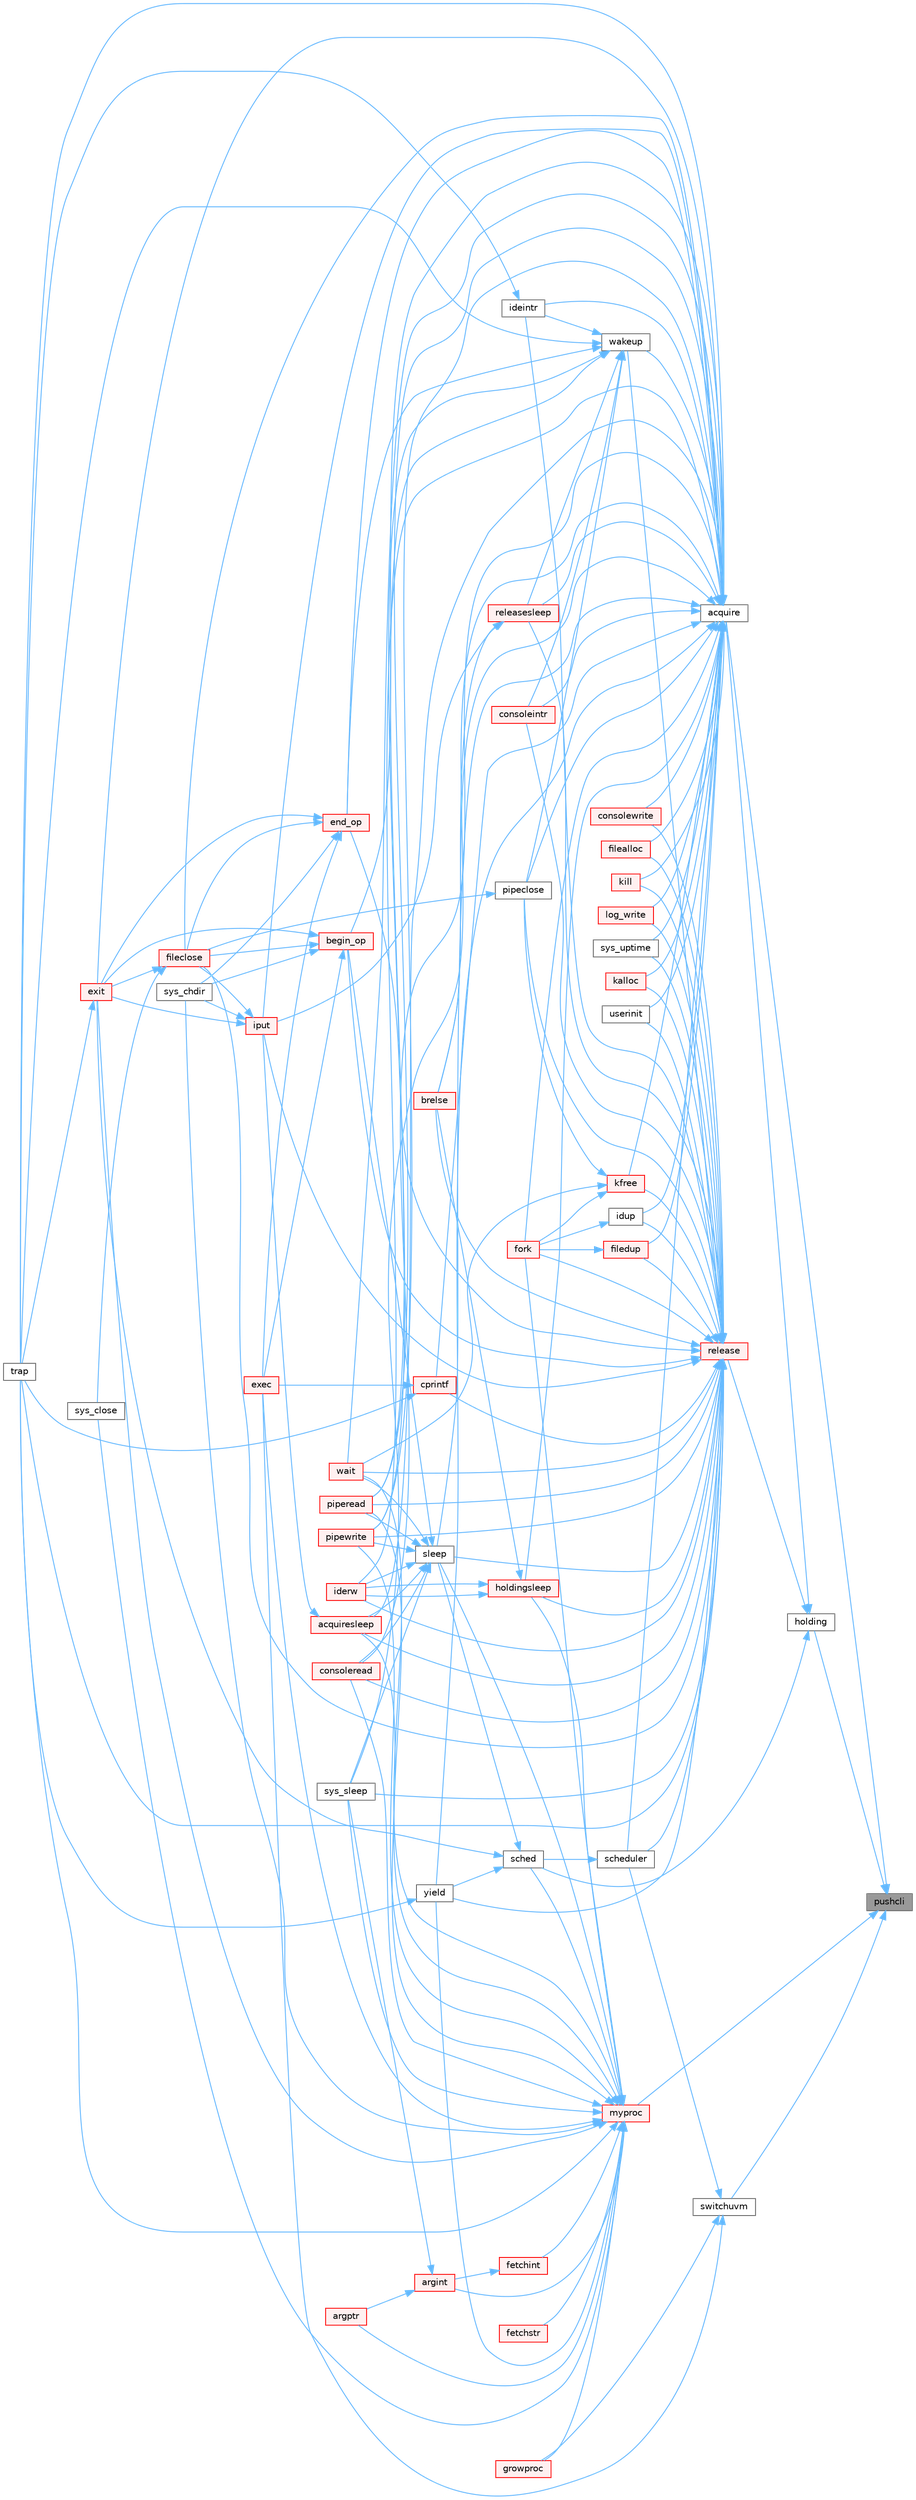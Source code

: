 digraph "pushcli"
{
 // LATEX_PDF_SIZE
  bgcolor="transparent";
  edge [fontname=Helvetica,fontsize=10,labelfontname=Helvetica,labelfontsize=10];
  node [fontname=Helvetica,fontsize=10,shape=box,height=0.2,width=0.4];
  rankdir="RL";
  Node1 [id="Node000001",label="pushcli",height=0.2,width=0.4,color="gray40", fillcolor="grey60", style="filled", fontcolor="black",tooltip=" "];
  Node1 -> Node2 [id="edge1_Node000001_Node000002",dir="back",color="steelblue1",style="solid",tooltip=" "];
  Node2 [id="Node000002",label="acquire",height=0.2,width=0.4,color="grey40", fillcolor="white", style="filled",URL="$d3/d2d/spinlock_8c.html#aed377f16a085b00de3a4b32392adbdfb",tooltip=" "];
  Node2 -> Node3 [id="edge2_Node000002_Node000003",dir="back",color="steelblue1",style="solid",tooltip=" "];
  Node3 [id="Node000003",label="acquiresleep",height=0.2,width=0.4,color="red", fillcolor="#FFF0F0", style="filled",URL="$d8/dd1/sleeplock_8c.html#aaad2d7a86d4859982dd9a132f5128ff2",tooltip=" "];
  Node3 -> Node20 [id="edge3_Node000003_Node000020",dir="back",color="steelblue1",style="solid",tooltip=" "];
  Node20 [id="Node000020",label="iput",height=0.2,width=0.4,color="red", fillcolor="#FFF0F0", style="filled",URL="$d2/d5a/fs_8c.html#ab3c447f135c68e4c3c1f8d5866f6e77b",tooltip=" "];
  Node20 -> Node22 [id="edge4_Node000020_Node000022",dir="back",color="steelblue1",style="solid",tooltip=" "];
  Node22 [id="Node000022",label="exit",height=0.2,width=0.4,color="red", fillcolor="#FFF0F0", style="filled",URL="$d3/dda/proc_8c.html#aaf98ef7cdde3a0dfb2e49919de3298b1",tooltip=" "];
  Node22 -> Node31 [id="edge5_Node000022_Node000031",dir="back",color="steelblue1",style="solid",tooltip=" "];
  Node31 [id="Node000031",label="trap",height=0.2,width=0.4,color="grey40", fillcolor="white", style="filled",URL="$dc/d6f/trap_8c.html#a372d166e36c086c91e5f5d81e5fead3a",tooltip=" "];
  Node20 -> Node34 [id="edge6_Node000020_Node000034",dir="back",color="steelblue1",style="solid",tooltip=" "];
  Node34 [id="Node000034",label="fileclose",height=0.2,width=0.4,color="red", fillcolor="#FFF0F0", style="filled",URL="$d6/d13/file_8c.html#ae557c81ab89c24219146144bb6adaa2c",tooltip=" "];
  Node34 -> Node22 [id="edge7_Node000034_Node000022",dir="back",color="steelblue1",style="solid",tooltip=" "];
  Node34 -> Node37 [id="edge8_Node000034_Node000037",dir="back",color="steelblue1",style="solid",tooltip=" "];
  Node37 [id="Node000037",label="sys_close",height=0.2,width=0.4,color="grey40", fillcolor="white", style="filled",URL="$d1/d14/sysfile_8c.html#a32945488fd39bc405757177b37cd2250",tooltip=" "];
  Node20 -> Node16 [id="edge9_Node000020_Node000016",dir="back",color="steelblue1",style="solid",tooltip=" "];
  Node16 [id="Node000016",label="sys_chdir",height=0.2,width=0.4,color="grey40", fillcolor="white", style="filled",URL="$d1/d14/sysfile_8c.html#ad1c5f8693cb35b9605fee09eebdda640",tooltip=" "];
  Node2 -> Node41 [id="edge10_Node000002_Node000041",dir="back",color="steelblue1",style="solid",tooltip=" "];
  Node41 [id="Node000041",label="begin_op",height=0.2,width=0.4,color="red", fillcolor="#FFF0F0", style="filled",URL="$d7/df8/log_8c.html#ac96aa31ffc0500e749c62c4d377c21c9",tooltip=" "];
  Node41 -> Node8 [id="edge11_Node000041_Node000008",dir="back",color="steelblue1",style="solid",tooltip=" "];
  Node8 [id="Node000008",label="exec",height=0.2,width=0.4,color="red", fillcolor="#FFF0F0", style="filled",URL="$df/dc9/exec_8c.html#ace32454ed0d37834dcb1cb4f8b727e6e",tooltip=" "];
  Node41 -> Node22 [id="edge12_Node000041_Node000022",dir="back",color="steelblue1",style="solid",tooltip=" "];
  Node41 -> Node34 [id="edge13_Node000041_Node000034",dir="back",color="steelblue1",style="solid",tooltip=" "];
  Node41 -> Node16 [id="edge14_Node000041_Node000016",dir="back",color="steelblue1",style="solid",tooltip=" "];
  Node2 -> Node42 [id="edge15_Node000002_Node000042",dir="back",color="steelblue1",style="solid",tooltip=" "];
  Node42 [id="Node000042",label="brelse",height=0.2,width=0.4,color="red", fillcolor="#FFF0F0", style="filled",URL="$dc/de6/bio_8c.html#ab5335aeb503731104314321a78a6d727",tooltip=" "];
  Node2 -> Node53 [id="edge16_Node000002_Node000053",dir="back",color="steelblue1",style="solid",tooltip=" "];
  Node53 [id="Node000053",label="consoleintr",height=0.2,width=0.4,color="red", fillcolor="#FFF0F0", style="filled",URL="$d0/d56/console_8c.html#aad3d6ca39f23bb6d2686d2967e415193",tooltip=" "];
  Node2 -> Node5 [id="edge17_Node000002_Node000005",dir="back",color="steelblue1",style="solid",tooltip=" "];
  Node5 [id="Node000005",label="consoleread",height=0.2,width=0.4,color="red", fillcolor="#FFF0F0", style="filled",URL="$d0/d56/console_8c.html#a28ac85a90987662e306ca8efbfe16074",tooltip=" "];
  Node2 -> Node7 [id="edge18_Node000002_Node000007",dir="back",color="steelblue1",style="solid",tooltip=" "];
  Node7 [id="Node000007",label="consolewrite",height=0.2,width=0.4,color="red", fillcolor="#FFF0F0", style="filled",URL="$d0/d56/console_8c.html#a6af7eb39268127d389792cec37785666",tooltip=" "];
  Node2 -> Node56 [id="edge19_Node000002_Node000056",dir="back",color="steelblue1",style="solid",tooltip=" "];
  Node56 [id="Node000056",label="cprintf",height=0.2,width=0.4,color="red", fillcolor="#FFF0F0", style="filled",URL="$d0/d56/console_8c.html#a90f0742d846503e4ed1804f1df421ec6",tooltip=" "];
  Node56 -> Node8 [id="edge20_Node000056_Node000008",dir="back",color="steelblue1",style="solid",tooltip=" "];
  Node56 -> Node31 [id="edge21_Node000056_Node000031",dir="back",color="steelblue1",style="solid",tooltip=" "];
  Node2 -> Node74 [id="edge22_Node000002_Node000074",dir="back",color="steelblue1",style="solid",tooltip=" "];
  Node74 [id="Node000074",label="end_op",height=0.2,width=0.4,color="red", fillcolor="#FFF0F0", style="filled",URL="$d7/df8/log_8c.html#ac0f12be0ca0de555e60b27b06a57a65b",tooltip=" "];
  Node74 -> Node8 [id="edge23_Node000074_Node000008",dir="back",color="steelblue1",style="solid",tooltip=" "];
  Node74 -> Node22 [id="edge24_Node000074_Node000022",dir="back",color="steelblue1",style="solid",tooltip=" "];
  Node74 -> Node34 [id="edge25_Node000074_Node000034",dir="back",color="steelblue1",style="solid",tooltip=" "];
  Node74 -> Node16 [id="edge26_Node000074_Node000016",dir="back",color="steelblue1",style="solid",tooltip=" "];
  Node2 -> Node22 [id="edge27_Node000002_Node000022",dir="back",color="steelblue1",style="solid",tooltip=" "];
  Node2 -> Node93 [id="edge28_Node000002_Node000093",dir="back",color="steelblue1",style="solid",tooltip=" "];
  Node93 [id="Node000093",label="filealloc",height=0.2,width=0.4,color="red", fillcolor="#FFF0F0", style="filled",URL="$d6/d13/file_8c.html#ac56b15561658d0e74ce1c53309b8f97d",tooltip=" "];
  Node2 -> Node34 [id="edge29_Node000002_Node000034",dir="back",color="steelblue1",style="solid",tooltip=" "];
  Node2 -> Node75 [id="edge30_Node000002_Node000075",dir="back",color="steelblue1",style="solid",tooltip=" "];
  Node75 [id="Node000075",label="filedup",height=0.2,width=0.4,color="red", fillcolor="#FFF0F0", style="filled",URL="$d6/d13/file_8c.html#a9ef0346d08d8ed79ce2a9c03f9a4b4b2",tooltip=" "];
  Node75 -> Node65 [id="edge31_Node000075_Node000065",dir="back",color="steelblue1",style="solid",tooltip=" "];
  Node65 [id="Node000065",label="fork",height=0.2,width=0.4,color="red", fillcolor="#FFF0F0", style="filled",URL="$d3/dda/proc_8c.html#acd2e1ded4bb6fce4500438bf928330f4",tooltip=" "];
  Node2 -> Node65 [id="edge32_Node000002_Node000065",dir="back",color="steelblue1",style="solid",tooltip=" "];
  Node2 -> Node94 [id="edge33_Node000002_Node000094",dir="back",color="steelblue1",style="solid",tooltip=" "];
  Node94 [id="Node000094",label="holdingsleep",height=0.2,width=0.4,color="red", fillcolor="#FFF0F0", style="filled",URL="$d8/dd1/sleeplock_8c.html#a6fdbe54cbecd8fc67d74793b27adcf05",tooltip=" "];
  Node94 -> Node42 [id="edge34_Node000094_Node000042",dir="back",color="steelblue1",style="solid",tooltip=" "];
  Node94 -> Node77 [id="edge35_Node000094_Node000077",dir="back",color="steelblue1",style="solid",tooltip=" "];
  Node77 [id="Node000077",label="iderw",height=0.2,width=0.4,color="red", fillcolor="#FFF0F0", style="filled",URL="$da/d9b/memide_8c.html#a7f36b008f02088c86f76e98e05b55af5",tooltip=" "];
  Node94 -> Node77 [id="edge36_Node000094_Node000077",dir="back",color="steelblue1",style="solid",tooltip=" "];
  Node2 -> Node95 [id="edge37_Node000002_Node000095",dir="back",color="steelblue1",style="solid",tooltip=" "];
  Node95 [id="Node000095",label="ideintr",height=0.2,width=0.4,color="grey40", fillcolor="white", style="filled",URL="$da/d9b/memide_8c.html#a709693afdb9b89d848e684e7acde1f8f",tooltip=" "];
  Node95 -> Node31 [id="edge38_Node000095_Node000031",dir="back",color="steelblue1",style="solid",tooltip=" "];
  Node2 -> Node77 [id="edge39_Node000002_Node000077",dir="back",color="steelblue1",style="solid",tooltip=" "];
  Node2 -> Node96 [id="edge40_Node000002_Node000096",dir="back",color="steelblue1",style="solid",tooltip=" "];
  Node96 [id="Node000096",label="idup",height=0.2,width=0.4,color="grey40", fillcolor="white", style="filled",URL="$d2/d5a/fs_8c.html#a24a91383ab80b4b8a1ef1f4df896035c",tooltip=" "];
  Node96 -> Node65 [id="edge41_Node000096_Node000065",dir="back",color="steelblue1",style="solid",tooltip=" "];
  Node2 -> Node20 [id="edge42_Node000002_Node000020",dir="back",color="steelblue1",style="solid",tooltip=" "];
  Node2 -> Node97 [id="edge43_Node000002_Node000097",dir="back",color="steelblue1",style="solid",tooltip=" "];
  Node97 [id="Node000097",label="kalloc",height=0.2,width=0.4,color="red", fillcolor="#FFF0F0", style="filled",URL="$d4/def/kalloc_8c.html#a5e965f6365c721b5b23c12d16d45c3dc",tooltip=" "];
  Node2 -> Node81 [id="edge44_Node000002_Node000081",dir="back",color="steelblue1",style="solid",tooltip=" "];
  Node81 [id="Node000081",label="kfree",height=0.2,width=0.4,color="red", fillcolor="#FFF0F0", style="filled",URL="$d4/def/kalloc_8c.html#aced59ecf8411235f6dffc065236711a5",tooltip=" "];
  Node81 -> Node65 [id="edge45_Node000081_Node000065",dir="back",color="steelblue1",style="solid",tooltip=" "];
  Node81 -> Node85 [id="edge46_Node000081_Node000085",dir="back",color="steelblue1",style="solid",tooltip=" "];
  Node85 [id="Node000085",label="pipeclose",height=0.2,width=0.4,color="grey40", fillcolor="white", style="filled",URL="$d1/d47/pipe_8c.html#a48642f54734698f6f881ee07723292cb",tooltip=" "];
  Node85 -> Node34 [id="edge47_Node000085_Node000034",dir="back",color="steelblue1",style="solid",tooltip=" "];
  Node81 -> Node72 [id="edge48_Node000081_Node000072",dir="back",color="steelblue1",style="solid",tooltip=" "];
  Node72 [id="Node000072",label="wait",height=0.2,width=0.4,color="red", fillcolor="#FFF0F0", style="filled",URL="$d3/dda/proc_8c.html#af6f31822f7e737b4e414bdac1ccb59a4",tooltip=" "];
  Node2 -> Node98 [id="edge49_Node000002_Node000098",dir="back",color="steelblue1",style="solid",tooltip=" "];
  Node98 [id="Node000098",label="kill",height=0.2,width=0.4,color="red", fillcolor="#FFF0F0", style="filled",URL="$d3/dda/proc_8c.html#a650cf0caaaa8b75f653c1c92818d03a4",tooltip=" "];
  Node2 -> Node86 [id="edge50_Node000002_Node000086",dir="back",color="steelblue1",style="solid",tooltip=" "];
  Node86 [id="Node000086",label="log_write",height=0.2,width=0.4,color="red", fillcolor="#FFF0F0", style="filled",URL="$d7/df8/log_8c.html#a7eacb0fbebe5ce4c7d3ddea15908b13d",tooltip=" "];
  Node2 -> Node85 [id="edge51_Node000002_Node000085",dir="back",color="steelblue1",style="solid",tooltip=" "];
  Node2 -> Node100 [id="edge52_Node000002_Node000100",dir="back",color="steelblue1",style="solid",tooltip=" "];
  Node100 [id="Node000100",label="piperead",height=0.2,width=0.4,color="red", fillcolor="#FFF0F0", style="filled",URL="$d1/d47/pipe_8c.html#ad4cce6144039b615d139f8660c60293a",tooltip=" "];
  Node2 -> Node101 [id="edge53_Node000002_Node000101",dir="back",color="steelblue1",style="solid",tooltip=" "];
  Node101 [id="Node000101",label="pipewrite",height=0.2,width=0.4,color="red", fillcolor="#FFF0F0", style="filled",URL="$d1/d47/pipe_8c.html#acfca0fab7d2c0c0dcc56359c8febe14a",tooltip=" "];
  Node2 -> Node102 [id="edge54_Node000002_Node000102",dir="back",color="steelblue1",style="solid",tooltip=" "];
  Node102 [id="Node000102",label="releasesleep",height=0.2,width=0.4,color="red", fillcolor="#FFF0F0", style="filled",URL="$d8/dd1/sleeplock_8c.html#aa997067c2c9bfef15af6fa0a10c20f4a",tooltip=" "];
  Node102 -> Node42 [id="edge55_Node000102_Node000042",dir="back",color="steelblue1",style="solid",tooltip=" "];
  Node102 -> Node20 [id="edge56_Node000102_Node000020",dir="back",color="steelblue1",style="solid",tooltip=" "];
  Node2 -> Node103 [id="edge57_Node000002_Node000103",dir="back",color="steelblue1",style="solid",tooltip=" "];
  Node103 [id="Node000103",label="scheduler",height=0.2,width=0.4,color="grey40", fillcolor="white", style="filled",URL="$d3/dda/proc_8c.html#a9fa00b0be5d3c4781048861e2506eb63",tooltip=" "];
  Node103 -> Node104 [id="edge58_Node000103_Node000104",dir="back",color="steelblue1",style="solid",tooltip=" "];
  Node104 [id="Node000104",label="sched",height=0.2,width=0.4,color="grey40", fillcolor="white", style="filled",URL="$d3/dda/proc_8c.html#ad788da91743c333b5bed7c4a0dd12365",tooltip=" "];
  Node104 -> Node22 [id="edge59_Node000104_Node000022",dir="back",color="steelblue1",style="solid",tooltip=" "];
  Node104 -> Node105 [id="edge60_Node000104_Node000105",dir="back",color="steelblue1",style="solid",tooltip=" "];
  Node105 [id="Node000105",label="sleep",height=0.2,width=0.4,color="grey40", fillcolor="white", style="filled",URL="$d3/dda/proc_8c.html#ae70cc0370342e46f6db3bec367232457",tooltip=" "];
  Node105 -> Node3 [id="edge61_Node000105_Node000003",dir="back",color="steelblue1",style="solid",tooltip=" "];
  Node105 -> Node41 [id="edge62_Node000105_Node000041",dir="back",color="steelblue1",style="solid",tooltip=" "];
  Node105 -> Node5 [id="edge63_Node000105_Node000005",dir="back",color="steelblue1",style="solid",tooltip=" "];
  Node105 -> Node77 [id="edge64_Node000105_Node000077",dir="back",color="steelblue1",style="solid",tooltip=" "];
  Node105 -> Node100 [id="edge65_Node000105_Node000100",dir="back",color="steelblue1",style="solid",tooltip=" "];
  Node105 -> Node101 [id="edge66_Node000105_Node000101",dir="back",color="steelblue1",style="solid",tooltip=" "];
  Node105 -> Node106 [id="edge67_Node000105_Node000106",dir="back",color="steelblue1",style="solid",tooltip=" "];
  Node106 [id="Node000106",label="sys_sleep",height=0.2,width=0.4,color="grey40", fillcolor="white", style="filled",URL="$dd/d35/sysproc_8c.html#a59778ec9bfa6b6f2100b43fbba000573",tooltip=" "];
  Node105 -> Node72 [id="edge68_Node000105_Node000072",dir="back",color="steelblue1",style="solid",tooltip=" "];
  Node104 -> Node107 [id="edge69_Node000104_Node000107",dir="back",color="steelblue1",style="solid",tooltip=" "];
  Node107 [id="Node000107",label="yield",height=0.2,width=0.4,color="grey40", fillcolor="white", style="filled",URL="$d3/dda/proc_8c.html#a7cb51f5c2b5cad3766f19eb69c92793b",tooltip=" "];
  Node107 -> Node31 [id="edge70_Node000107_Node000031",dir="back",color="steelblue1",style="solid",tooltip=" "];
  Node2 -> Node105 [id="edge71_Node000002_Node000105",dir="back",color="steelblue1",style="solid",tooltip=" "];
  Node2 -> Node106 [id="edge72_Node000002_Node000106",dir="back",color="steelblue1",style="solid",tooltip=" "];
  Node2 -> Node108 [id="edge73_Node000002_Node000108",dir="back",color="steelblue1",style="solid",tooltip=" "];
  Node108 [id="Node000108",label="sys_uptime",height=0.2,width=0.4,color="grey40", fillcolor="white", style="filled",URL="$dd/d35/sysproc_8c.html#aaf8553903ba8f2776247679d4db0d121",tooltip=" "];
  Node2 -> Node31 [id="edge74_Node000002_Node000031",dir="back",color="steelblue1",style="solid",tooltip=" "];
  Node2 -> Node71 [id="edge75_Node000002_Node000071",dir="back",color="steelblue1",style="solid",tooltip=" "];
  Node71 [id="Node000071",label="userinit",height=0.2,width=0.4,color="grey40", fillcolor="white", style="filled",URL="$d3/dda/proc_8c.html#a81c8a6a0cae413bc81aa223f7f7b7205",tooltip=" "];
  Node2 -> Node72 [id="edge76_Node000002_Node000072",dir="back",color="steelblue1",style="solid",tooltip=" "];
  Node2 -> Node109 [id="edge77_Node000002_Node000109",dir="back",color="steelblue1",style="solid",tooltip=" "];
  Node109 [id="Node000109",label="wakeup",height=0.2,width=0.4,color="grey40", fillcolor="white", style="filled",URL="$d3/dda/proc_8c.html#a4a34d9f03e436cfa09b88f735f6ee952",tooltip=" "];
  Node109 -> Node53 [id="edge78_Node000109_Node000053",dir="back",color="steelblue1",style="solid",tooltip=" "];
  Node109 -> Node74 [id="edge79_Node000109_Node000074",dir="back",color="steelblue1",style="solid",tooltip=" "];
  Node109 -> Node95 [id="edge80_Node000109_Node000095",dir="back",color="steelblue1",style="solid",tooltip=" "];
  Node109 -> Node85 [id="edge81_Node000109_Node000085",dir="back",color="steelblue1",style="solid",tooltip=" "];
  Node109 -> Node100 [id="edge82_Node000109_Node000100",dir="back",color="steelblue1",style="solid",tooltip=" "];
  Node109 -> Node101 [id="edge83_Node000109_Node000101",dir="back",color="steelblue1",style="solid",tooltip=" "];
  Node109 -> Node102 [id="edge84_Node000109_Node000102",dir="back",color="steelblue1",style="solid",tooltip=" "];
  Node109 -> Node31 [id="edge85_Node000109_Node000031",dir="back",color="steelblue1",style="solid",tooltip=" "];
  Node2 -> Node107 [id="edge86_Node000002_Node000107",dir="back",color="steelblue1",style="solid",tooltip=" "];
  Node1 -> Node91 [id="edge87_Node000001_Node000091",dir="back",color="steelblue1",style="solid",tooltip=" "];
  Node91 [id="Node000091",label="holding",height=0.2,width=0.4,color="grey40", fillcolor="white", style="filled",URL="$d3/d2d/spinlock_8c.html#aea48df3e5cfb903179ad3dc78ab502d9",tooltip=" "];
  Node91 -> Node2 [id="edge88_Node000091_Node000002",dir="back",color="steelblue1",style="solid",tooltip=" "];
  Node91 -> Node92 [id="edge89_Node000091_Node000092",dir="back",color="steelblue1",style="solid",tooltip=" "];
  Node92 [id="Node000092",label="release",height=0.2,width=0.4,color="red", fillcolor="#FFF0F0", style="filled",URL="$d3/d2d/spinlock_8c.html#a1cee376aa9a00e754bf5481cd5f3d97b",tooltip=" "];
  Node92 -> Node3 [id="edge90_Node000092_Node000003",dir="back",color="steelblue1",style="solid",tooltip=" "];
  Node92 -> Node41 [id="edge91_Node000092_Node000041",dir="back",color="steelblue1",style="solid",tooltip=" "];
  Node92 -> Node42 [id="edge92_Node000092_Node000042",dir="back",color="steelblue1",style="solid",tooltip=" "];
  Node92 -> Node53 [id="edge93_Node000092_Node000053",dir="back",color="steelblue1",style="solid",tooltip=" "];
  Node92 -> Node5 [id="edge94_Node000092_Node000005",dir="back",color="steelblue1",style="solid",tooltip=" "];
  Node92 -> Node7 [id="edge95_Node000092_Node000007",dir="back",color="steelblue1",style="solid",tooltip=" "];
  Node92 -> Node56 [id="edge96_Node000092_Node000056",dir="back",color="steelblue1",style="solid",tooltip=" "];
  Node92 -> Node74 [id="edge97_Node000092_Node000074",dir="back",color="steelblue1",style="solid",tooltip=" "];
  Node92 -> Node93 [id="edge98_Node000092_Node000093",dir="back",color="steelblue1",style="solid",tooltip=" "];
  Node92 -> Node34 [id="edge99_Node000092_Node000034",dir="back",color="steelblue1",style="solid",tooltip=" "];
  Node92 -> Node75 [id="edge100_Node000092_Node000075",dir="back",color="steelblue1",style="solid",tooltip=" "];
  Node92 -> Node65 [id="edge101_Node000092_Node000065",dir="back",color="steelblue1",style="solid",tooltip=" "];
  Node92 -> Node94 [id="edge102_Node000092_Node000094",dir="back",color="steelblue1",style="solid",tooltip=" "];
  Node92 -> Node95 [id="edge103_Node000092_Node000095",dir="back",color="steelblue1",style="solid",tooltip=" "];
  Node92 -> Node77 [id="edge104_Node000092_Node000077",dir="back",color="steelblue1",style="solid",tooltip=" "];
  Node92 -> Node96 [id="edge105_Node000092_Node000096",dir="back",color="steelblue1",style="solid",tooltip=" "];
  Node92 -> Node20 [id="edge106_Node000092_Node000020",dir="back",color="steelblue1",style="solid",tooltip=" "];
  Node92 -> Node97 [id="edge107_Node000092_Node000097",dir="back",color="steelblue1",style="solid",tooltip=" "];
  Node92 -> Node81 [id="edge108_Node000092_Node000081",dir="back",color="steelblue1",style="solid",tooltip=" "];
  Node92 -> Node98 [id="edge109_Node000092_Node000098",dir="back",color="steelblue1",style="solid",tooltip=" "];
  Node92 -> Node86 [id="edge110_Node000092_Node000086",dir="back",color="steelblue1",style="solid",tooltip=" "];
  Node92 -> Node85 [id="edge111_Node000092_Node000085",dir="back",color="steelblue1",style="solid",tooltip=" "];
  Node92 -> Node100 [id="edge112_Node000092_Node000100",dir="back",color="steelblue1",style="solid",tooltip=" "];
  Node92 -> Node101 [id="edge113_Node000092_Node000101",dir="back",color="steelblue1",style="solid",tooltip=" "];
  Node92 -> Node102 [id="edge114_Node000092_Node000102",dir="back",color="steelblue1",style="solid",tooltip=" "];
  Node92 -> Node103 [id="edge115_Node000092_Node000103",dir="back",color="steelblue1",style="solid",tooltip=" "];
  Node92 -> Node105 [id="edge116_Node000092_Node000105",dir="back",color="steelblue1",style="solid",tooltip=" "];
  Node92 -> Node106 [id="edge117_Node000092_Node000106",dir="back",color="steelblue1",style="solid",tooltip=" "];
  Node92 -> Node108 [id="edge118_Node000092_Node000108",dir="back",color="steelblue1",style="solid",tooltip=" "];
  Node92 -> Node31 [id="edge119_Node000092_Node000031",dir="back",color="steelblue1",style="solid",tooltip=" "];
  Node92 -> Node71 [id="edge120_Node000092_Node000071",dir="back",color="steelblue1",style="solid",tooltip=" "];
  Node92 -> Node72 [id="edge121_Node000092_Node000072",dir="back",color="steelblue1",style="solid",tooltip=" "];
  Node92 -> Node109 [id="edge122_Node000092_Node000109",dir="back",color="steelblue1",style="solid",tooltip=" "];
  Node92 -> Node107 [id="edge123_Node000092_Node000107",dir="back",color="steelblue1",style="solid",tooltip=" "];
  Node91 -> Node104 [id="edge124_Node000091_Node000104",dir="back",color="steelblue1",style="solid",tooltip=" "];
  Node1 -> Node110 [id="edge125_Node000001_Node000110",dir="back",color="steelblue1",style="solid",tooltip=" "];
  Node110 [id="Node000110",label="myproc",height=0.2,width=0.4,color="red", fillcolor="#FFF0F0", style="filled",URL="$d3/dda/proc_8c.html#a41af0935f3989aae450cf8988cd9c3a9",tooltip=" "];
  Node110 -> Node3 [id="edge126_Node000110_Node000003",dir="back",color="steelblue1",style="solid",tooltip=" "];
  Node110 -> Node111 [id="edge127_Node000110_Node000111",dir="back",color="steelblue1",style="solid",tooltip=" "];
  Node111 [id="Node000111",label="argint",height=0.2,width=0.4,color="red", fillcolor="#FFF0F0", style="filled",URL="$db/dd8/syscall_8c.html#ade56ef2176f85cd61e7b91b400e7d4d3",tooltip=" "];
  Node111 -> Node112 [id="edge128_Node000111_Node000112",dir="back",color="steelblue1",style="solid",tooltip=" "];
  Node112 [id="Node000112",label="argptr",height=0.2,width=0.4,color="red", fillcolor="#FFF0F0", style="filled",URL="$db/dd8/syscall_8c.html#a6ade9205d1f46b759cf93b60513a3421",tooltip=" "];
  Node111 -> Node106 [id="edge129_Node000111_Node000106",dir="back",color="steelblue1",style="solid",tooltip=" "];
  Node110 -> Node112 [id="edge130_Node000110_Node000112",dir="back",color="steelblue1",style="solid",tooltip=" "];
  Node110 -> Node5 [id="edge131_Node000110_Node000005",dir="back",color="steelblue1",style="solid",tooltip=" "];
  Node110 -> Node8 [id="edge132_Node000110_Node000008",dir="back",color="steelblue1",style="solid",tooltip=" "];
  Node110 -> Node22 [id="edge133_Node000110_Node000022",dir="back",color="steelblue1",style="solid",tooltip=" "];
  Node110 -> Node114 [id="edge134_Node000110_Node000114",dir="back",color="steelblue1",style="solid",tooltip=" "];
  Node114 [id="Node000114",label="fetchint",height=0.2,width=0.4,color="red", fillcolor="#FFF0F0", style="filled",URL="$db/dd8/syscall_8c.html#a918cadc6c55aa7ac38982659c27a3a75",tooltip=" "];
  Node114 -> Node111 [id="edge135_Node000114_Node000111",dir="back",color="steelblue1",style="solid",tooltip=" "];
  Node110 -> Node115 [id="edge136_Node000110_Node000115",dir="back",color="steelblue1",style="solid",tooltip=" "];
  Node115 [id="Node000115",label="fetchstr",height=0.2,width=0.4,color="red", fillcolor="#FFF0F0", style="filled",URL="$db/dd8/syscall_8c.html#ace37b4584713ab6bda44a282a298961f",tooltip=" "];
  Node110 -> Node65 [id="edge137_Node000110_Node000065",dir="back",color="steelblue1",style="solid",tooltip=" "];
  Node110 -> Node58 [id="edge138_Node000110_Node000058",dir="back",color="steelblue1",style="solid",tooltip=" "];
  Node58 [id="Node000058",label="growproc",height=0.2,width=0.4,color="red", fillcolor="#FFF0F0", style="filled",URL="$d3/dda/proc_8c.html#a9c16214741f4fcd088e5eea468709328",tooltip=" "];
  Node110 -> Node94 [id="edge139_Node000110_Node000094",dir="back",color="steelblue1",style="solid",tooltip=" "];
  Node110 -> Node100 [id="edge140_Node000110_Node000100",dir="back",color="steelblue1",style="solid",tooltip=" "];
  Node110 -> Node101 [id="edge141_Node000110_Node000101",dir="back",color="steelblue1",style="solid",tooltip=" "];
  Node110 -> Node104 [id="edge142_Node000110_Node000104",dir="back",color="steelblue1",style="solid",tooltip=" "];
  Node110 -> Node105 [id="edge143_Node000110_Node000105",dir="back",color="steelblue1",style="solid",tooltip=" "];
  Node110 -> Node16 [id="edge144_Node000110_Node000016",dir="back",color="steelblue1",style="solid",tooltip=" "];
  Node110 -> Node37 [id="edge145_Node000110_Node000037",dir="back",color="steelblue1",style="solid",tooltip=" "];
  Node110 -> Node106 [id="edge146_Node000110_Node000106",dir="back",color="steelblue1",style="solid",tooltip=" "];
  Node110 -> Node31 [id="edge147_Node000110_Node000031",dir="back",color="steelblue1",style="solid",tooltip=" "];
  Node110 -> Node72 [id="edge148_Node000110_Node000072",dir="back",color="steelblue1",style="solid",tooltip=" "];
  Node110 -> Node107 [id="edge149_Node000110_Node000107",dir="back",color="steelblue1",style="solid",tooltip=" "];
  Node1 -> Node119 [id="edge150_Node000001_Node000119",dir="back",color="steelblue1",style="solid",tooltip=" "];
  Node119 [id="Node000119",label="switchuvm",height=0.2,width=0.4,color="grey40", fillcolor="white", style="filled",URL="$de/de9/vm_8c.html#a87c90f0ab2a1b11c2b55f4e483bb8493",tooltip=" "];
  Node119 -> Node8 [id="edge151_Node000119_Node000008",dir="back",color="steelblue1",style="solid",tooltip=" "];
  Node119 -> Node58 [id="edge152_Node000119_Node000058",dir="back",color="steelblue1",style="solid",tooltip=" "];
  Node119 -> Node103 [id="edge153_Node000119_Node000103",dir="back",color="steelblue1",style="solid",tooltip=" "];
}
